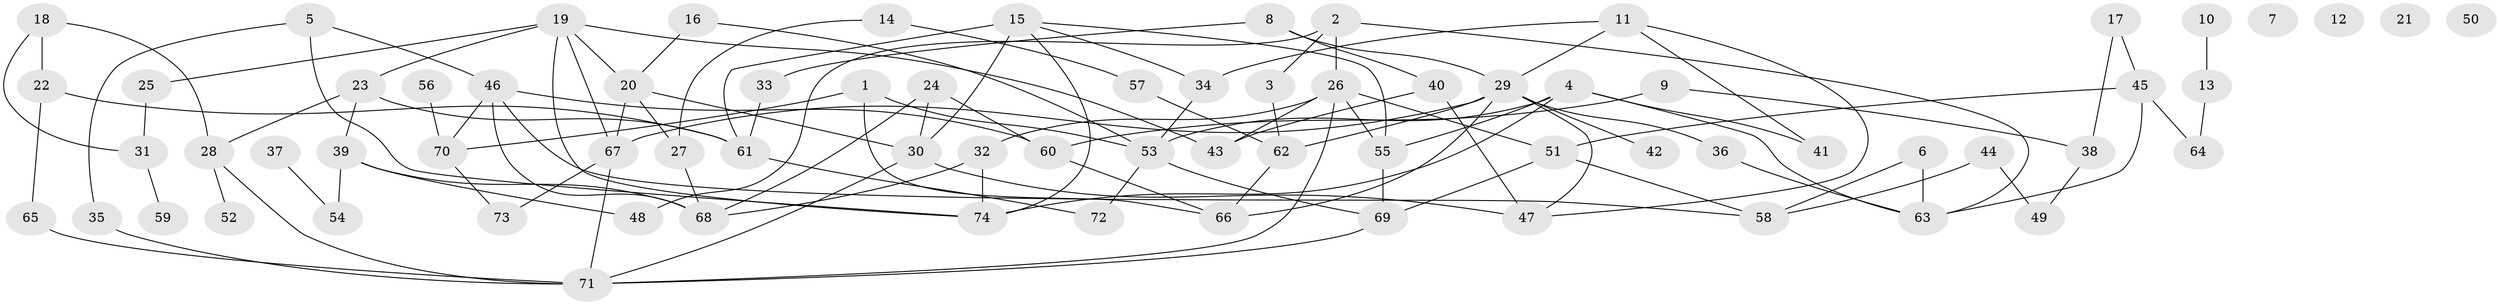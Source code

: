 // coarse degree distribution, {3: 0.1276595744680851, 4: 0.19148936170212766, 5: 0.10638297872340426, 0: 0.0851063829787234, 1: 0.1276595744680851, 8: 0.0425531914893617, 6: 0.0851063829787234, 2: 0.1276595744680851, 7: 0.10638297872340426}
// Generated by graph-tools (version 1.1) at 2025/23/03/03/25 07:23:25]
// undirected, 74 vertices, 115 edges
graph export_dot {
graph [start="1"]
  node [color=gray90,style=filled];
  1;
  2;
  3;
  4;
  5;
  6;
  7;
  8;
  9;
  10;
  11;
  12;
  13;
  14;
  15;
  16;
  17;
  18;
  19;
  20;
  21;
  22;
  23;
  24;
  25;
  26;
  27;
  28;
  29;
  30;
  31;
  32;
  33;
  34;
  35;
  36;
  37;
  38;
  39;
  40;
  41;
  42;
  43;
  44;
  45;
  46;
  47;
  48;
  49;
  50;
  51;
  52;
  53;
  54;
  55;
  56;
  57;
  58;
  59;
  60;
  61;
  62;
  63;
  64;
  65;
  66;
  67;
  68;
  69;
  70;
  71;
  72;
  73;
  74;
  1 -- 53;
  1 -- 66;
  1 -- 70;
  2 -- 3;
  2 -- 26;
  2 -- 48;
  2 -- 63;
  3 -- 62;
  4 -- 41;
  4 -- 53;
  4 -- 55;
  4 -- 63;
  4 -- 74;
  5 -- 35;
  5 -- 46;
  5 -- 74;
  6 -- 58;
  6 -- 63;
  8 -- 29;
  8 -- 33;
  8 -- 40;
  9 -- 38;
  9 -- 60;
  10 -- 13;
  11 -- 29;
  11 -- 34;
  11 -- 41;
  11 -- 47;
  13 -- 64;
  14 -- 27;
  14 -- 57;
  15 -- 30;
  15 -- 34;
  15 -- 55;
  15 -- 61;
  15 -- 74;
  16 -- 20;
  16 -- 53;
  17 -- 38;
  17 -- 45;
  18 -- 22;
  18 -- 28;
  18 -- 31;
  19 -- 20;
  19 -- 23;
  19 -- 25;
  19 -- 43;
  19 -- 67;
  19 -- 74;
  20 -- 27;
  20 -- 30;
  20 -- 67;
  22 -- 61;
  22 -- 65;
  23 -- 28;
  23 -- 39;
  23 -- 61;
  24 -- 30;
  24 -- 60;
  24 -- 68;
  25 -- 31;
  26 -- 32;
  26 -- 43;
  26 -- 51;
  26 -- 55;
  26 -- 71;
  27 -- 68;
  28 -- 52;
  28 -- 71;
  29 -- 36;
  29 -- 42;
  29 -- 47;
  29 -- 62;
  29 -- 66;
  29 -- 67;
  30 -- 47;
  30 -- 71;
  31 -- 59;
  32 -- 68;
  32 -- 74;
  33 -- 61;
  34 -- 53;
  35 -- 71;
  36 -- 63;
  37 -- 54;
  38 -- 49;
  39 -- 48;
  39 -- 54;
  39 -- 68;
  40 -- 43;
  40 -- 47;
  44 -- 49;
  44 -- 58;
  45 -- 51;
  45 -- 63;
  45 -- 64;
  46 -- 58;
  46 -- 60;
  46 -- 68;
  46 -- 70;
  51 -- 58;
  51 -- 69;
  53 -- 69;
  53 -- 72;
  55 -- 69;
  56 -- 70;
  57 -- 62;
  60 -- 66;
  61 -- 72;
  62 -- 66;
  65 -- 71;
  67 -- 71;
  67 -- 73;
  69 -- 71;
  70 -- 73;
}
